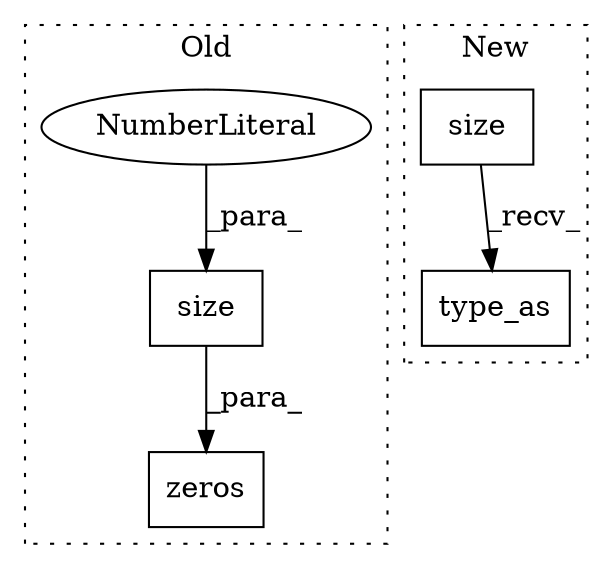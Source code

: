 digraph G {
subgraph cluster0 {
1 [label="zeros" a="32" s="22316,22372" l="6,1" shape="box"];
3 [label="size" a="32" s="22364,22370" l="5,1" shape="box"];
4 [label="NumberLiteral" a="34" s="22369" l="1" shape="ellipse"];
label = "Old";
style="dotted";
}
subgraph cluster1 {
2 [label="type_as" a="32" s="21920,21951" l="8,1" shape="box"];
5 [label="size" a="32" s="21912" l="6" shape="box"];
label = "New";
style="dotted";
}
3 -> 1 [label="_para_"];
4 -> 3 [label="_para_"];
5 -> 2 [label="_recv_"];
}